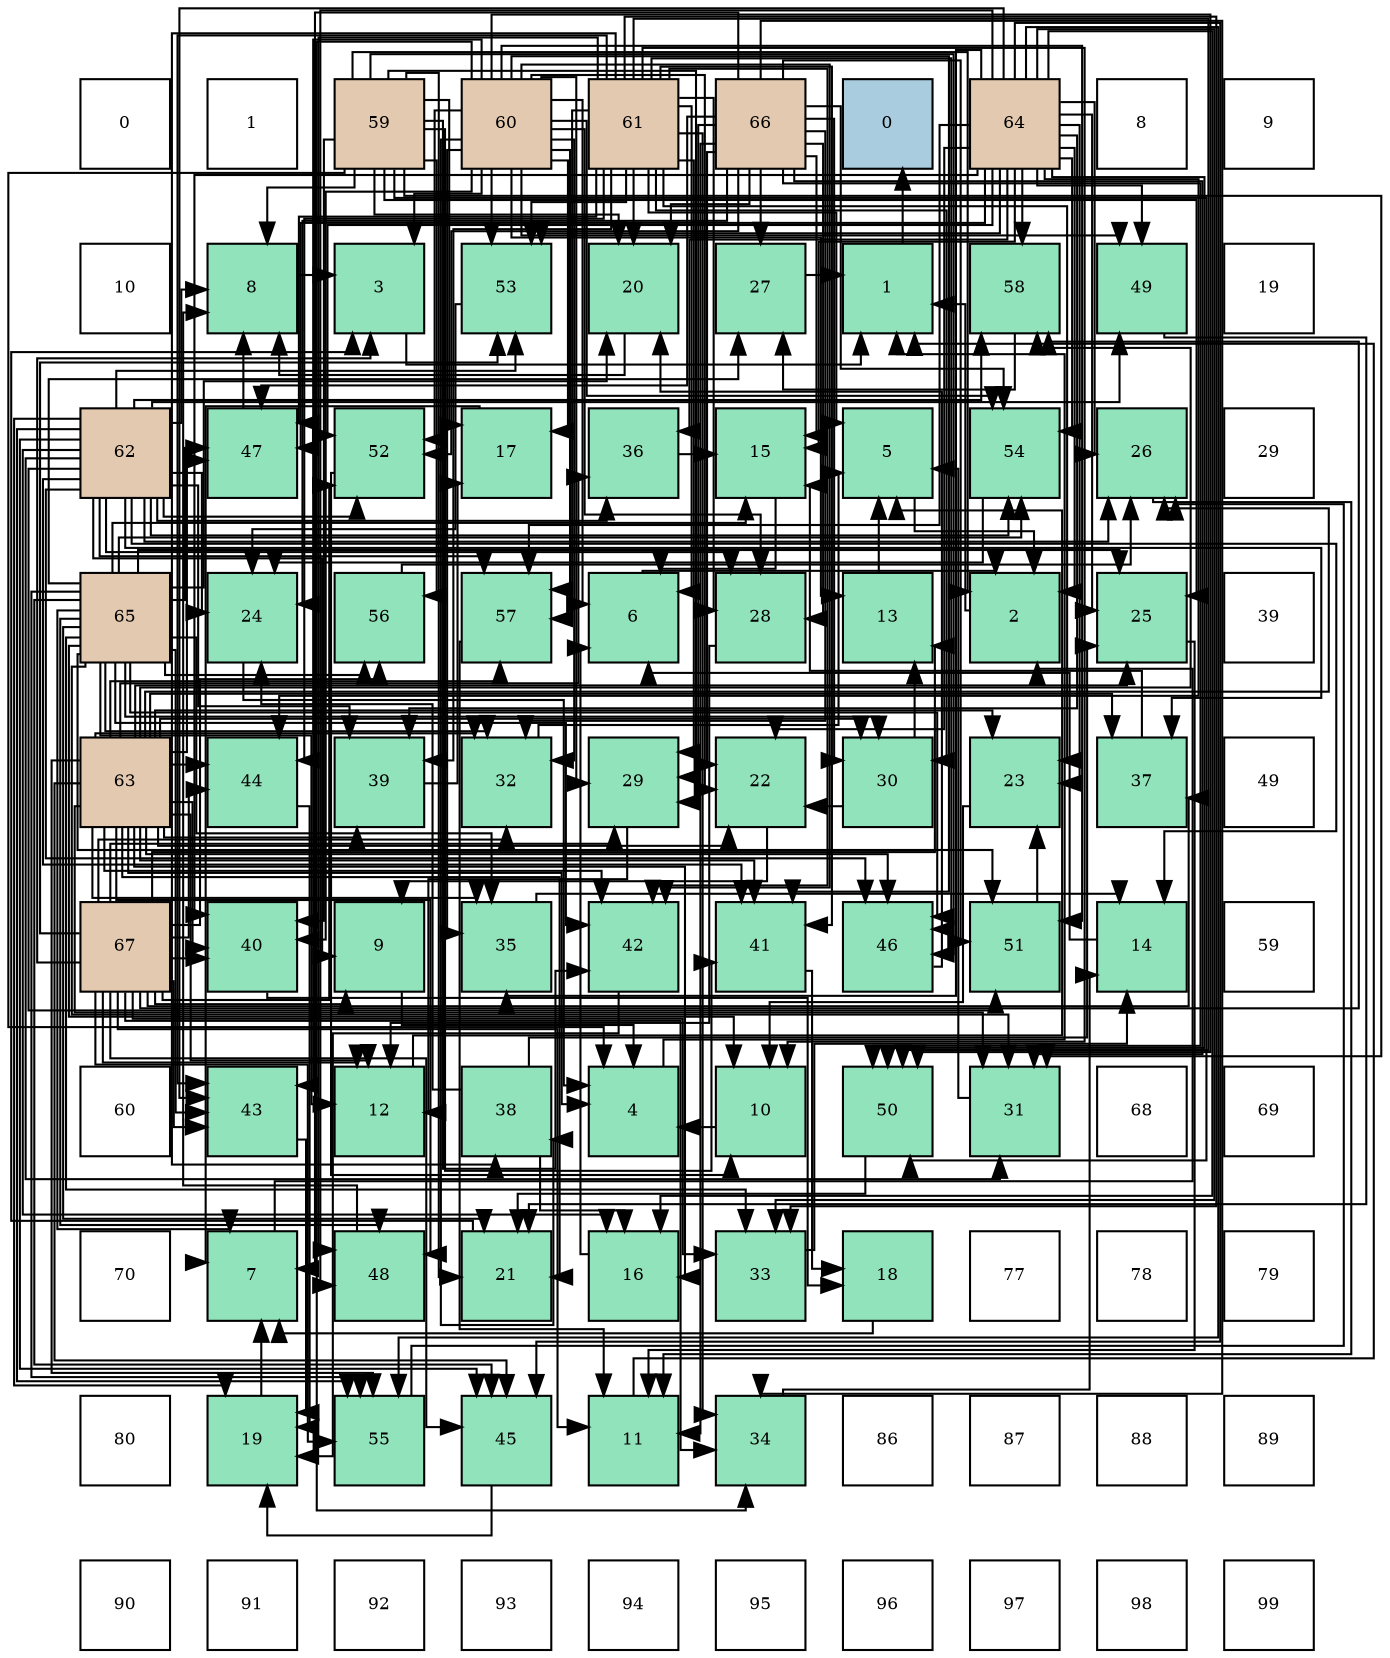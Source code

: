 digraph layout{
 rankdir=TB;
 splines=ortho;
 node [style=filled shape=square fixedsize=true width=0.6];
0[label="0", fontsize=8, fillcolor="#ffffff"];
1[label="1", fontsize=8, fillcolor="#ffffff"];
2[label="59", fontsize=8, fillcolor="#e3c9af"];
3[label="60", fontsize=8, fillcolor="#e3c9af"];
4[label="61", fontsize=8, fillcolor="#e3c9af"];
5[label="66", fontsize=8, fillcolor="#e3c9af"];
6[label="0", fontsize=8, fillcolor="#a9ccde"];
7[label="64", fontsize=8, fillcolor="#e3c9af"];
8[label="8", fontsize=8, fillcolor="#ffffff"];
9[label="9", fontsize=8, fillcolor="#ffffff"];
10[label="10", fontsize=8, fillcolor="#ffffff"];
11[label="8", fontsize=8, fillcolor="#91e3bb"];
12[label="3", fontsize=8, fillcolor="#91e3bb"];
13[label="53", fontsize=8, fillcolor="#91e3bb"];
14[label="20", fontsize=8, fillcolor="#91e3bb"];
15[label="27", fontsize=8, fillcolor="#91e3bb"];
16[label="1", fontsize=8, fillcolor="#91e3bb"];
17[label="58", fontsize=8, fillcolor="#91e3bb"];
18[label="49", fontsize=8, fillcolor="#91e3bb"];
19[label="19", fontsize=8, fillcolor="#ffffff"];
20[label="62", fontsize=8, fillcolor="#e3c9af"];
21[label="47", fontsize=8, fillcolor="#91e3bb"];
22[label="52", fontsize=8, fillcolor="#91e3bb"];
23[label="17", fontsize=8, fillcolor="#91e3bb"];
24[label="36", fontsize=8, fillcolor="#91e3bb"];
25[label="15", fontsize=8, fillcolor="#91e3bb"];
26[label="5", fontsize=8, fillcolor="#91e3bb"];
27[label="54", fontsize=8, fillcolor="#91e3bb"];
28[label="26", fontsize=8, fillcolor="#91e3bb"];
29[label="29", fontsize=8, fillcolor="#ffffff"];
30[label="65", fontsize=8, fillcolor="#e3c9af"];
31[label="24", fontsize=8, fillcolor="#91e3bb"];
32[label="56", fontsize=8, fillcolor="#91e3bb"];
33[label="57", fontsize=8, fillcolor="#91e3bb"];
34[label="6", fontsize=8, fillcolor="#91e3bb"];
35[label="28", fontsize=8, fillcolor="#91e3bb"];
36[label="13", fontsize=8, fillcolor="#91e3bb"];
37[label="2", fontsize=8, fillcolor="#91e3bb"];
38[label="25", fontsize=8, fillcolor="#91e3bb"];
39[label="39", fontsize=8, fillcolor="#ffffff"];
40[label="63", fontsize=8, fillcolor="#e3c9af"];
41[label="44", fontsize=8, fillcolor="#91e3bb"];
42[label="39", fontsize=8, fillcolor="#91e3bb"];
43[label="32", fontsize=8, fillcolor="#91e3bb"];
44[label="29", fontsize=8, fillcolor="#91e3bb"];
45[label="22", fontsize=8, fillcolor="#91e3bb"];
46[label="30", fontsize=8, fillcolor="#91e3bb"];
47[label="23", fontsize=8, fillcolor="#91e3bb"];
48[label="37", fontsize=8, fillcolor="#91e3bb"];
49[label="49", fontsize=8, fillcolor="#ffffff"];
50[label="67", fontsize=8, fillcolor="#e3c9af"];
51[label="40", fontsize=8, fillcolor="#91e3bb"];
52[label="9", fontsize=8, fillcolor="#91e3bb"];
53[label="35", fontsize=8, fillcolor="#91e3bb"];
54[label="42", fontsize=8, fillcolor="#91e3bb"];
55[label="41", fontsize=8, fillcolor="#91e3bb"];
56[label="46", fontsize=8, fillcolor="#91e3bb"];
57[label="51", fontsize=8, fillcolor="#91e3bb"];
58[label="14", fontsize=8, fillcolor="#91e3bb"];
59[label="59", fontsize=8, fillcolor="#ffffff"];
60[label="60", fontsize=8, fillcolor="#ffffff"];
61[label="43", fontsize=8, fillcolor="#91e3bb"];
62[label="12", fontsize=8, fillcolor="#91e3bb"];
63[label="38", fontsize=8, fillcolor="#91e3bb"];
64[label="4", fontsize=8, fillcolor="#91e3bb"];
65[label="10", fontsize=8, fillcolor="#91e3bb"];
66[label="50", fontsize=8, fillcolor="#91e3bb"];
67[label="31", fontsize=8, fillcolor="#91e3bb"];
68[label="68", fontsize=8, fillcolor="#ffffff"];
69[label="69", fontsize=8, fillcolor="#ffffff"];
70[label="70", fontsize=8, fillcolor="#ffffff"];
71[label="7", fontsize=8, fillcolor="#91e3bb"];
72[label="48", fontsize=8, fillcolor="#91e3bb"];
73[label="21", fontsize=8, fillcolor="#91e3bb"];
74[label="16", fontsize=8, fillcolor="#91e3bb"];
75[label="33", fontsize=8, fillcolor="#91e3bb"];
76[label="18", fontsize=8, fillcolor="#91e3bb"];
77[label="77", fontsize=8, fillcolor="#ffffff"];
78[label="78", fontsize=8, fillcolor="#ffffff"];
79[label="79", fontsize=8, fillcolor="#ffffff"];
80[label="80", fontsize=8, fillcolor="#ffffff"];
81[label="19", fontsize=8, fillcolor="#91e3bb"];
82[label="55", fontsize=8, fillcolor="#91e3bb"];
83[label="45", fontsize=8, fillcolor="#91e3bb"];
84[label="11", fontsize=8, fillcolor="#91e3bb"];
85[label="34", fontsize=8, fillcolor="#91e3bb"];
86[label="86", fontsize=8, fillcolor="#ffffff"];
87[label="87", fontsize=8, fillcolor="#ffffff"];
88[label="88", fontsize=8, fillcolor="#ffffff"];
89[label="89", fontsize=8, fillcolor="#ffffff"];
90[label="90", fontsize=8, fillcolor="#ffffff"];
91[label="91", fontsize=8, fillcolor="#ffffff"];
92[label="92", fontsize=8, fillcolor="#ffffff"];
93[label="93", fontsize=8, fillcolor="#ffffff"];
94[label="94", fontsize=8, fillcolor="#ffffff"];
95[label="95", fontsize=8, fillcolor="#ffffff"];
96[label="96", fontsize=8, fillcolor="#ffffff"];
97[label="97", fontsize=8, fillcolor="#ffffff"];
98[label="98", fontsize=8, fillcolor="#ffffff"];
99[label="99", fontsize=8, fillcolor="#ffffff"];
edge [constraint=false, style=vis];16 -> 6;
37 -> 16;
12 -> 16;
64 -> 16;
26 -> 37;
34 -> 37;
71 -> 37;
11 -> 12;
52 -> 64;
65 -> 64;
84 -> 16;
62 -> 26;
36 -> 26;
58 -> 34;
25 -> 34;
74 -> 34;
23 -> 71;
76 -> 71;
81 -> 71;
14 -> 11;
73 -> 12;
45 -> 52;
47 -> 65;
31 -> 64;
38 -> 84;
28 -> 84;
15 -> 16;
35 -> 62;
44 -> 62;
46 -> 36;
46 -> 45;
67 -> 26;
43 -> 26;
75 -> 58;
85 -> 58;
53 -> 58;
24 -> 25;
48 -> 25;
63 -> 74;
63 -> 31;
63 -> 38;
42 -> 23;
51 -> 76;
55 -> 76;
54 -> 81;
61 -> 81;
41 -> 81;
83 -> 81;
56 -> 14;
21 -> 11;
72 -> 11;
18 -> 73;
66 -> 73;
57 -> 47;
22 -> 65;
13 -> 31;
27 -> 31;
82 -> 28;
32 -> 28;
33 -> 84;
17 -> 15;
2 -> 37;
2 -> 64;
2 -> 11;
2 -> 23;
2 -> 14;
2 -> 73;
2 -> 38;
2 -> 44;
2 -> 67;
2 -> 51;
2 -> 55;
2 -> 54;
2 -> 56;
2 -> 66;
2 -> 32;
3 -> 12;
3 -> 34;
3 -> 36;
3 -> 23;
3 -> 45;
3 -> 35;
3 -> 44;
3 -> 43;
3 -> 85;
3 -> 53;
3 -> 63;
3 -> 51;
3 -> 55;
3 -> 54;
3 -> 61;
3 -> 18;
3 -> 66;
3 -> 57;
3 -> 22;
3 -> 13;
3 -> 27;
3 -> 33;
4 -> 26;
4 -> 34;
4 -> 65;
4 -> 14;
4 -> 47;
4 -> 35;
4 -> 44;
4 -> 46;
4 -> 75;
4 -> 85;
4 -> 63;
4 -> 42;
4 -> 55;
4 -> 54;
4 -> 61;
4 -> 41;
4 -> 56;
4 -> 21;
4 -> 72;
4 -> 66;
4 -> 13;
4 -> 33;
20 -> 11;
20 -> 52;
20 -> 58;
20 -> 74;
20 -> 81;
20 -> 31;
20 -> 28;
20 -> 35;
20 -> 67;
20 -> 24;
20 -> 48;
20 -> 42;
20 -> 55;
20 -> 83;
20 -> 56;
20 -> 18;
20 -> 57;
20 -> 22;
20 -> 13;
20 -> 27;
20 -> 82;
20 -> 33;
20 -> 17;
40 -> 64;
40 -> 62;
40 -> 74;
40 -> 73;
40 -> 45;
40 -> 47;
40 -> 38;
40 -> 28;
40 -> 46;
40 -> 67;
40 -> 43;
40 -> 53;
40 -> 24;
40 -> 48;
40 -> 42;
40 -> 51;
40 -> 55;
40 -> 54;
40 -> 41;
40 -> 83;
40 -> 56;
40 -> 21;
40 -> 72;
40 -> 82;
40 -> 33;
40 -> 17;
7 -> 37;
7 -> 25;
7 -> 74;
7 -> 45;
7 -> 47;
7 -> 38;
7 -> 28;
7 -> 75;
7 -> 53;
7 -> 24;
7 -> 42;
7 -> 51;
7 -> 61;
7 -> 41;
7 -> 83;
7 -> 21;
7 -> 72;
7 -> 18;
7 -> 66;
7 -> 22;
7 -> 13;
7 -> 27;
7 -> 82;
7 -> 33;
7 -> 17;
30 -> 71;
30 -> 65;
30 -> 62;
30 -> 25;
30 -> 14;
30 -> 73;
30 -> 38;
30 -> 15;
30 -> 46;
30 -> 67;
30 -> 43;
30 -> 75;
30 -> 53;
30 -> 54;
30 -> 61;
30 -> 83;
30 -> 56;
30 -> 21;
30 -> 72;
30 -> 57;
30 -> 27;
30 -> 82;
30 -> 32;
5 -> 71;
5 -> 84;
5 -> 25;
5 -> 14;
5 -> 45;
5 -> 31;
5 -> 15;
5 -> 35;
5 -> 44;
5 -> 46;
5 -> 67;
5 -> 43;
5 -> 85;
5 -> 21;
5 -> 66;
5 -> 57;
5 -> 22;
5 -> 27;
50 -> 12;
50 -> 52;
50 -> 84;
50 -> 62;
50 -> 36;
50 -> 44;
50 -> 43;
50 -> 75;
50 -> 85;
50 -> 48;
50 -> 51;
50 -> 61;
50 -> 41;
50 -> 83;
50 -> 22;
50 -> 13;
50 -> 82;
50 -> 32;
50 -> 17;
edge [constraint=true, style=invis];
0 -> 10 -> 20 -> 30 -> 40 -> 50 -> 60 -> 70 -> 80 -> 90;
1 -> 11 -> 21 -> 31 -> 41 -> 51 -> 61 -> 71 -> 81 -> 91;
2 -> 12 -> 22 -> 32 -> 42 -> 52 -> 62 -> 72 -> 82 -> 92;
3 -> 13 -> 23 -> 33 -> 43 -> 53 -> 63 -> 73 -> 83 -> 93;
4 -> 14 -> 24 -> 34 -> 44 -> 54 -> 64 -> 74 -> 84 -> 94;
5 -> 15 -> 25 -> 35 -> 45 -> 55 -> 65 -> 75 -> 85 -> 95;
6 -> 16 -> 26 -> 36 -> 46 -> 56 -> 66 -> 76 -> 86 -> 96;
7 -> 17 -> 27 -> 37 -> 47 -> 57 -> 67 -> 77 -> 87 -> 97;
8 -> 18 -> 28 -> 38 -> 48 -> 58 -> 68 -> 78 -> 88 -> 98;
9 -> 19 -> 29 -> 39 -> 49 -> 59 -> 69 -> 79 -> 89 -> 99;
rank = same {0 -> 1 -> 2 -> 3 -> 4 -> 5 -> 6 -> 7 -> 8 -> 9};
rank = same {10 -> 11 -> 12 -> 13 -> 14 -> 15 -> 16 -> 17 -> 18 -> 19};
rank = same {20 -> 21 -> 22 -> 23 -> 24 -> 25 -> 26 -> 27 -> 28 -> 29};
rank = same {30 -> 31 -> 32 -> 33 -> 34 -> 35 -> 36 -> 37 -> 38 -> 39};
rank = same {40 -> 41 -> 42 -> 43 -> 44 -> 45 -> 46 -> 47 -> 48 -> 49};
rank = same {50 -> 51 -> 52 -> 53 -> 54 -> 55 -> 56 -> 57 -> 58 -> 59};
rank = same {60 -> 61 -> 62 -> 63 -> 64 -> 65 -> 66 -> 67 -> 68 -> 69};
rank = same {70 -> 71 -> 72 -> 73 -> 74 -> 75 -> 76 -> 77 -> 78 -> 79};
rank = same {80 -> 81 -> 82 -> 83 -> 84 -> 85 -> 86 -> 87 -> 88 -> 89};
rank = same {90 -> 91 -> 92 -> 93 -> 94 -> 95 -> 96 -> 97 -> 98 -> 99};
}